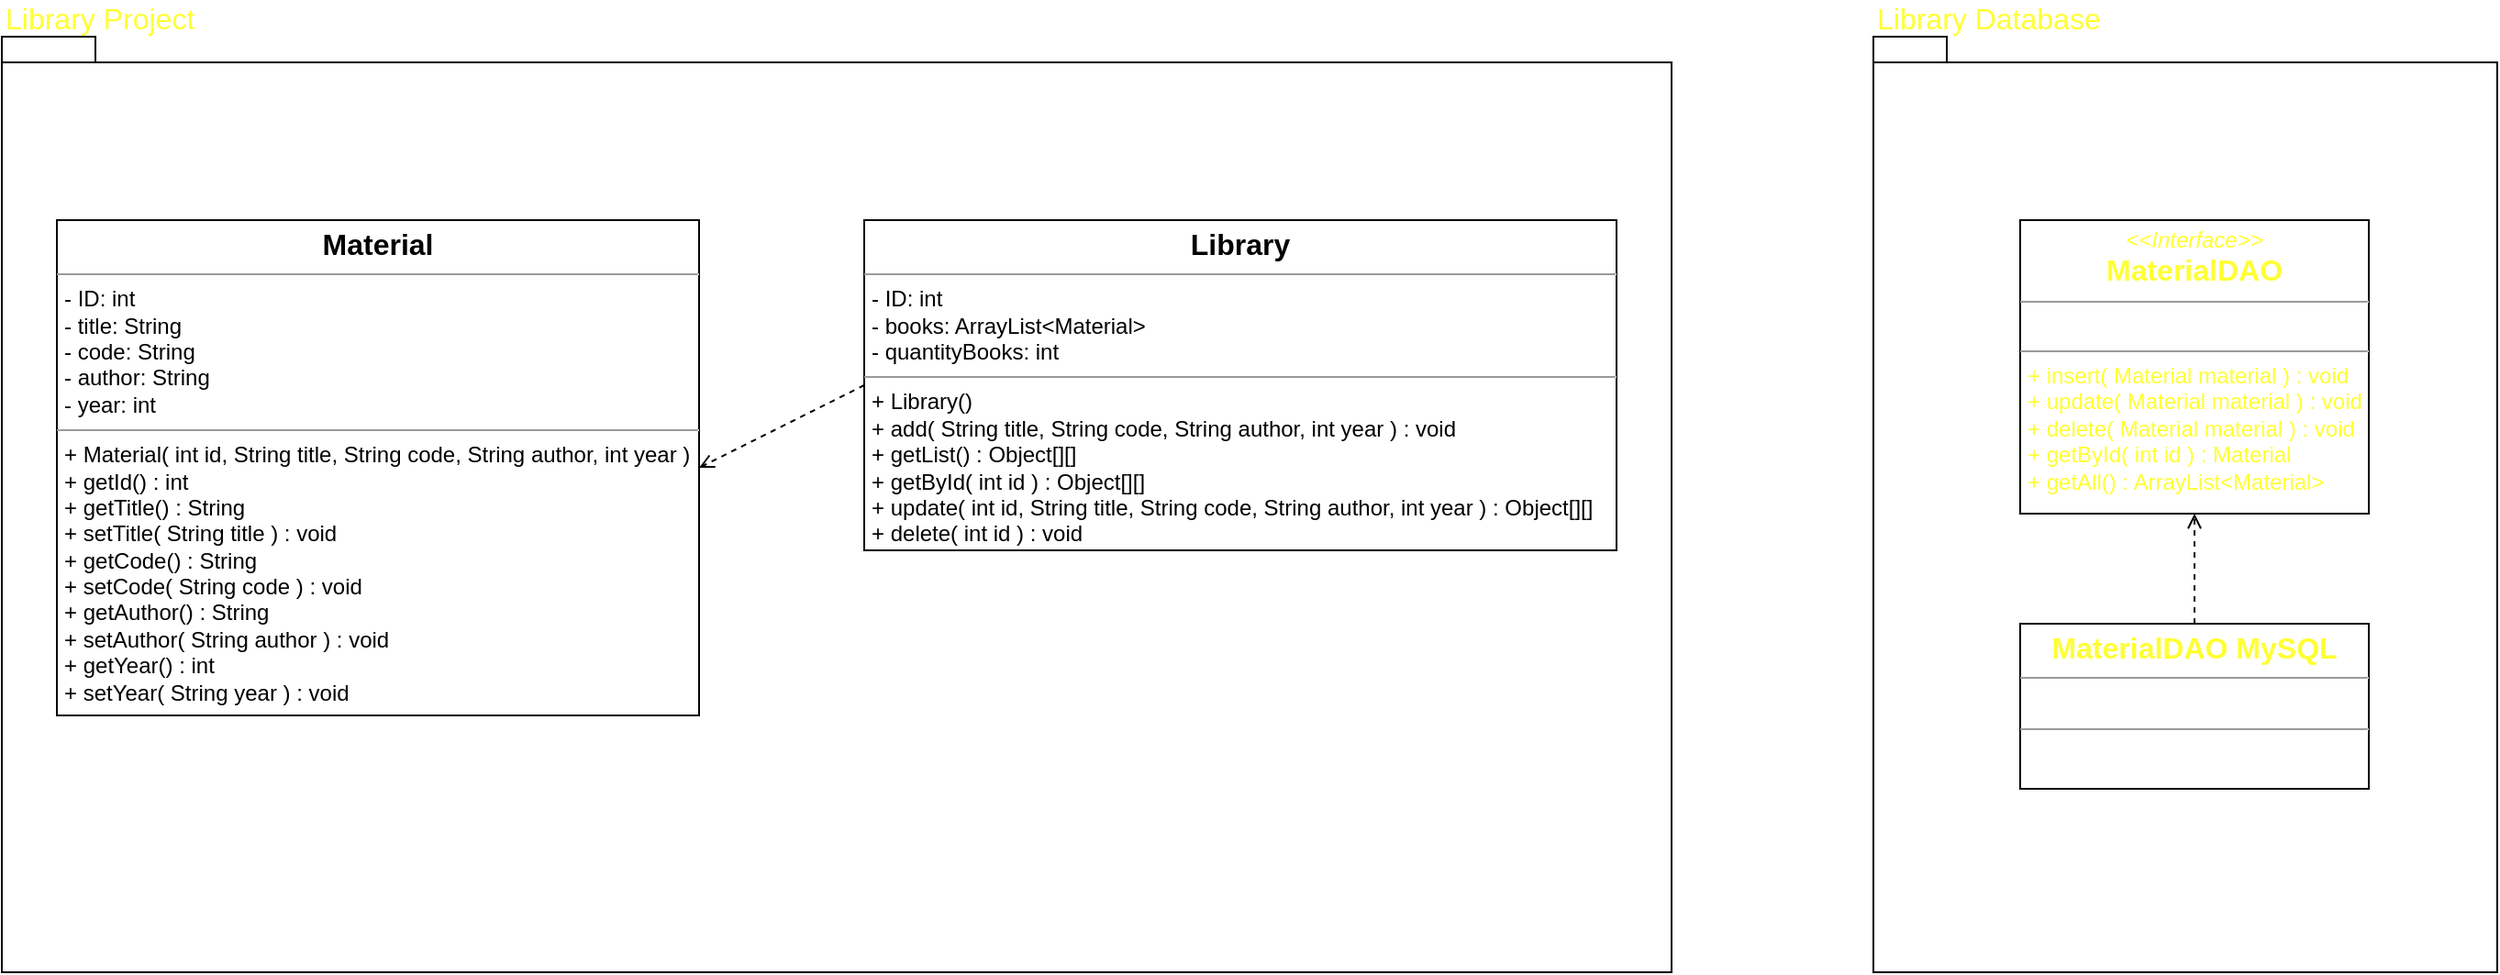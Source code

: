 <mxfile>
    <diagram id="kHPc6cy3zGfmu_awoLLg" name="Page-1">
        <mxGraphModel dx="554" dy="457" grid="1" gridSize="10" guides="1" tooltips="1" connect="1" arrows="1" fold="1" page="1" pageScale="1" pageWidth="850" pageHeight="1100" math="0" shadow="0">
            <root>
                <mxCell id="0"/>
                <mxCell id="1" parent="0"/>
                <mxCell id="14" value="" style="shape=folder;fontStyle=1;spacingTop=10;tabWidth=40;tabHeight=14;tabPosition=left;html=1;" parent="1" vertex="1">
                    <mxGeometry x="80" y="100" width="910" height="510" as="geometry"/>
                </mxCell>
                <mxCell id="12" value="&lt;p style=&quot;margin: 0px ; margin-top: 4px ; text-align: center&quot;&gt;&lt;b&gt;&lt;font style=&quot;font-size: 16px&quot;&gt;Material&lt;/font&gt;&lt;/b&gt;&lt;/p&gt;&lt;hr size=&quot;1&quot;&gt;&lt;p style=&quot;margin: 0px 0px 0px 4px&quot;&gt;- ID: int&lt;/p&gt;&lt;p style=&quot;margin: 0px 0px 0px 4px&quot;&gt;- title: String&lt;/p&gt;&lt;p style=&quot;margin: 0px 0px 0px 4px&quot;&gt;- code: String&lt;/p&gt;&lt;p style=&quot;margin: 0px 0px 0px 4px&quot;&gt;- author: String&lt;/p&gt;&lt;p style=&quot;margin: 0px 0px 0px 4px&quot;&gt;- year: int&lt;/p&gt;&lt;hr size=&quot;1&quot;&gt;&lt;p style=&quot;margin: 0px ; margin-left: 4px&quot;&gt;+ Material( int id, String title, String code, String author, int year )&lt;/p&gt;&lt;p style=&quot;margin: 0px ; margin-left: 4px&quot;&gt;+ getId() : int&lt;/p&gt;&lt;p style=&quot;margin: 0px ; margin-left: 4px&quot;&gt;+ getTitle() : String&lt;/p&gt;&lt;p style=&quot;margin: 0px ; margin-left: 4px&quot;&gt;+ setTitle( String title ) : void&lt;/p&gt;&lt;p style=&quot;margin: 0px ; margin-left: 4px&quot;&gt;+ getCode() : String&lt;/p&gt;&lt;p style=&quot;margin: 0px ; margin-left: 4px&quot;&gt;+ setCode( String code ) : void&lt;/p&gt;&lt;p style=&quot;margin: 0px ; margin-left: 4px&quot;&gt;+ getAuthor() : String&lt;/p&gt;&lt;p style=&quot;margin: 0px ; margin-left: 4px&quot;&gt;+ setAuthor( String author ) : void&lt;/p&gt;&lt;p style=&quot;margin: 0px ; margin-left: 4px&quot;&gt;+ getYear() : int&lt;/p&gt;&lt;p style=&quot;margin: 0px ; margin-left: 4px&quot;&gt;+ setYear( String year ) : void&lt;/p&gt;" style="verticalAlign=top;align=left;overflow=fill;fontSize=12;fontFamily=Helvetica;html=1;" parent="1" vertex="1">
                    <mxGeometry x="110" y="200" width="350" height="270" as="geometry"/>
                </mxCell>
                <mxCell id="13" value="&lt;p style=&quot;margin: 0px ; margin-top: 4px ; text-align: center&quot;&gt;&lt;b&gt;&lt;font style=&quot;font-size: 16px&quot;&gt;Library&lt;/font&gt;&lt;/b&gt;&lt;/p&gt;&lt;hr size=&quot;1&quot;&gt;&lt;p style=&quot;margin: 0px 0px 0px 4px&quot;&gt;- ID: int&lt;br&gt;- books: ArrayList&amp;lt;Material&amp;gt;&lt;br&gt;&lt;/p&gt;&lt;p style=&quot;margin: 0px 0px 0px 4px&quot;&gt;- quantityBooks: int&lt;/p&gt;&lt;hr size=&quot;1&quot;&gt;&lt;p style=&quot;margin: 0px ; margin-left: 4px&quot;&gt;+ Library()&lt;/p&gt;&lt;p style=&quot;margin: 0px ; margin-left: 4px&quot;&gt;+ add( String title, String code, String author, int year ) : void&lt;/p&gt;&lt;p style=&quot;margin: 0px ; margin-left: 4px&quot;&gt;+ getList() : Object[][]&lt;/p&gt;&lt;p style=&quot;margin: 0px ; margin-left: 4px&quot;&gt;+ getById( int id ) : Object[][]&lt;/p&gt;&lt;p style=&quot;margin: 0px ; margin-left: 4px&quot;&gt;+ update( int id, String title, String code, String author, int year ) : Object[][]&lt;/p&gt;&lt;p style=&quot;margin: 0px ; margin-left: 4px&quot;&gt;+ delete( int id ) : void&amp;nbsp;&lt;br&gt;&lt;/p&gt;" style="verticalAlign=top;align=left;overflow=fill;fontSize=12;fontFamily=Helvetica;html=1;" parent="1" vertex="1">
                    <mxGeometry x="550" y="200" width="410" height="180" as="geometry"/>
                </mxCell>
                <mxCell id="16" value="Library Project" style="text;html=1;strokeColor=none;fillColor=none;align=left;verticalAlign=middle;whiteSpace=wrap;rounded=0;fontSize=16;fontColor=#FFFF33;" parent="1" vertex="1">
                    <mxGeometry x="80" y="80" width="130" height="20" as="geometry"/>
                </mxCell>
                <mxCell id="17" value="" style="shape=folder;fontStyle=1;spacingTop=10;tabWidth=40;tabHeight=14;tabPosition=left;html=1;" parent="1" vertex="1">
                    <mxGeometry x="1100" y="100" width="340" height="510" as="geometry"/>
                </mxCell>
                <mxCell id="18" value="Library Database" style="text;html=1;strokeColor=none;fillColor=none;align=left;verticalAlign=middle;whiteSpace=wrap;rounded=0;fontSize=16;fontColor=#FFFF33;" parent="1" vertex="1">
                    <mxGeometry x="1100" y="80" width="130" height="20" as="geometry"/>
                </mxCell>
                <mxCell id="20" value="&lt;p style=&quot;margin: 0px ; margin-top: 4px ; text-align: center&quot;&gt;&lt;i&gt;&amp;lt;&amp;lt;Interface&amp;gt;&amp;gt;&lt;/i&gt;&lt;br&gt;&lt;b&gt;&lt;font style=&quot;font-size: 16px&quot;&gt;MaterialDAO&lt;/font&gt;&lt;/b&gt;&lt;/p&gt;&lt;hr size=&quot;1&quot;&gt;&lt;p style=&quot;margin: 0px ; margin-left: 4px&quot;&gt;&lt;br&gt;&lt;/p&gt;&lt;hr size=&quot;1&quot;&gt;&lt;p style=&quot;margin: 0px ; margin-left: 4px&quot;&gt;+ insert( Material material ) : void&lt;br&gt;+ update( Material material ) : void&lt;br&gt;&lt;/p&gt;&lt;p style=&quot;margin: 0px ; margin-left: 4px&quot;&gt;+ delete( Material material ) : void&lt;/p&gt;&lt;p style=&quot;margin: 0px ; margin-left: 4px&quot;&gt;+ getById( int id ) : Material&lt;/p&gt;&lt;p style=&quot;margin: 0px ; margin-left: 4px&quot;&gt;+ getAll() : ArrayList&amp;lt;Material&amp;gt;&lt;/p&gt;" style="verticalAlign=top;align=left;overflow=fill;fontSize=12;fontFamily=Helvetica;html=1;fontColor=#FFFF33;" parent="1" vertex="1">
                    <mxGeometry x="1180" y="200" width="190" height="160" as="geometry"/>
                </mxCell>
                <mxCell id="21" value="&lt;p style=&quot;margin: 0px ; margin-top: 4px ; text-align: center&quot;&gt;&lt;b&gt;&lt;font style=&quot;font-size: 16px&quot;&gt;MaterialDAO MySQL&lt;/font&gt;&lt;/b&gt;&lt;/p&gt;&lt;hr size=&quot;1&quot;&gt;&lt;p style=&quot;margin: 0px ; margin-left: 4px&quot;&gt;&lt;br&gt;&lt;/p&gt;&lt;hr size=&quot;1&quot;&gt;&lt;p style=&quot;margin: 0px ; margin-left: 4px&quot;&gt;&lt;br&gt;&lt;/p&gt;" style="verticalAlign=top;align=left;overflow=fill;fontSize=12;fontFamily=Helvetica;html=1;fontColor=#FFFF33;" parent="1" vertex="1">
                    <mxGeometry x="1180" y="420" width="190" height="90" as="geometry"/>
                </mxCell>
                <mxCell id="26" value="" style="html=1;verticalAlign=bottom;labelBackgroundColor=none;endArrow=open;endFill=0;dashed=1;fontSize=16;fontColor=#FFFF33;entryX=0.5;entryY=1;entryDx=0;entryDy=0;" parent="1" source="21" target="20" edge="1">
                    <mxGeometry width="160" relative="1" as="geometry">
                        <mxPoint x="900" y="480" as="sourcePoint"/>
                        <mxPoint x="1060" y="480" as="targetPoint"/>
                    </mxGeometry>
                </mxCell>
                <mxCell id="27" value="" style="html=1;verticalAlign=bottom;labelBackgroundColor=none;endArrow=open;endFill=0;dashed=1;fontSize=16;fontColor=#FFFF33;exitX=0;exitY=0.5;exitDx=0;exitDy=0;entryX=1;entryY=0.5;entryDx=0;entryDy=0;" parent="1" source="13" target="12" edge="1">
                    <mxGeometry width="160" relative="1" as="geometry">
                        <mxPoint x="520" y="300" as="sourcePoint"/>
                        <mxPoint x="680" y="300" as="targetPoint"/>
                    </mxGeometry>
                </mxCell>
            </root>
        </mxGraphModel>
    </diagram>
</mxfile>